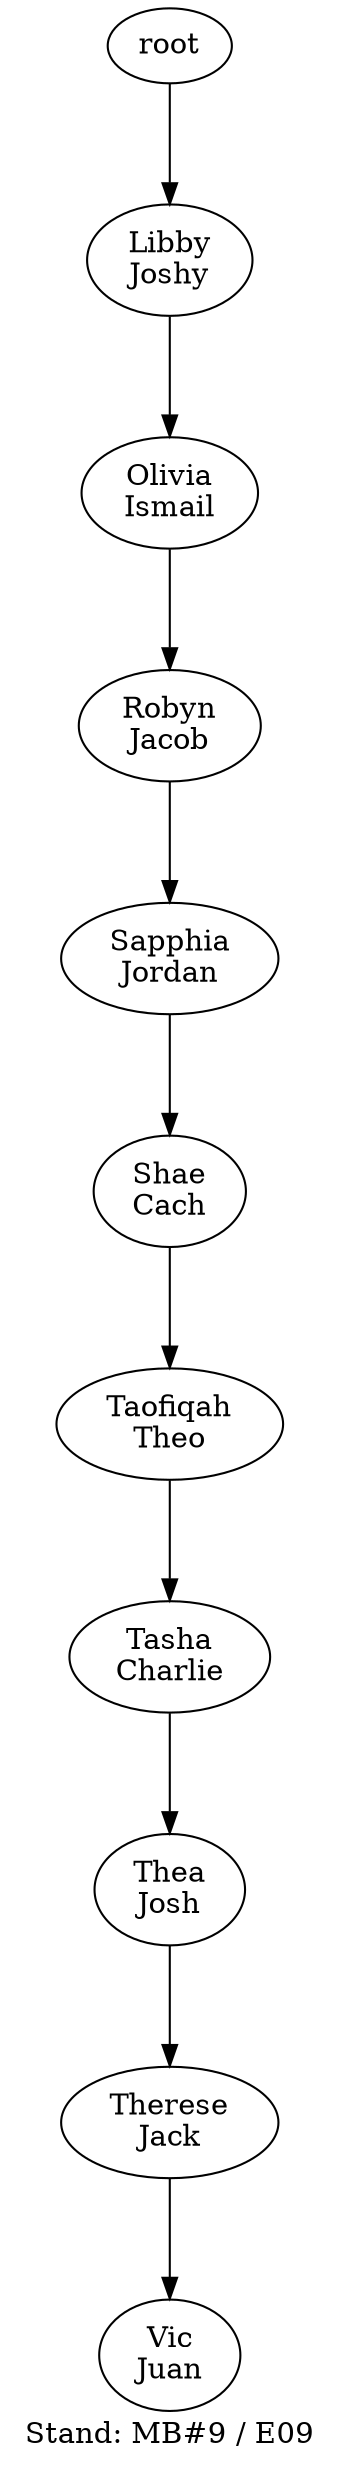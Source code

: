 digraph D { labelloc="b"; label="Stand: MB#9 / E09"; ranksep=0.8;
"root/7"[label="Libby\nJoshy"]
"root" -> "root/7";
"root/7/2"[label="Olivia\nIsmail"]
"root/7" -> "root/7/2";
"root/7/2/4"[label="Robyn\nJacob"]
"root/7/2" -> "root/7/2/4";
"root/7/2/4/5"[label="Sapphia\nJordan"]
"root/7/2/4" -> "root/7/2/4/5";
"root/7/2/4/5/0"[label="Shae\nCach"]
"root/7/2/4/5" -> "root/7/2/4/5/0";
"root/7/2/4/5/0/9"[label="Taofiqah\nTheo"]
"root/7/2/4/5/0" -> "root/7/2/4/5/0/9";
"root/7/2/4/5/0/9/1"[label="Tasha\nCharlie"]
"root/7/2/4/5/0/9" -> "root/7/2/4/5/0/9/1";
"root/7/2/4/5/0/9/1/6"[label="Thea\nJosh"]
"root/7/2/4/5/0/9/1" -> "root/7/2/4/5/0/9/1/6";
"root/7/2/4/5/0/9/1/6/3"[label="Therese\nJack"]
"root/7/2/4/5/0/9/1/6" -> "root/7/2/4/5/0/9/1/6/3";
"root/7/2/4/5/0/9/1/6/3/8"[label="Vic\nJuan"]
"root/7/2/4/5/0/9/1/6/3" -> "root/7/2/4/5/0/9/1/6/3/8";
}
